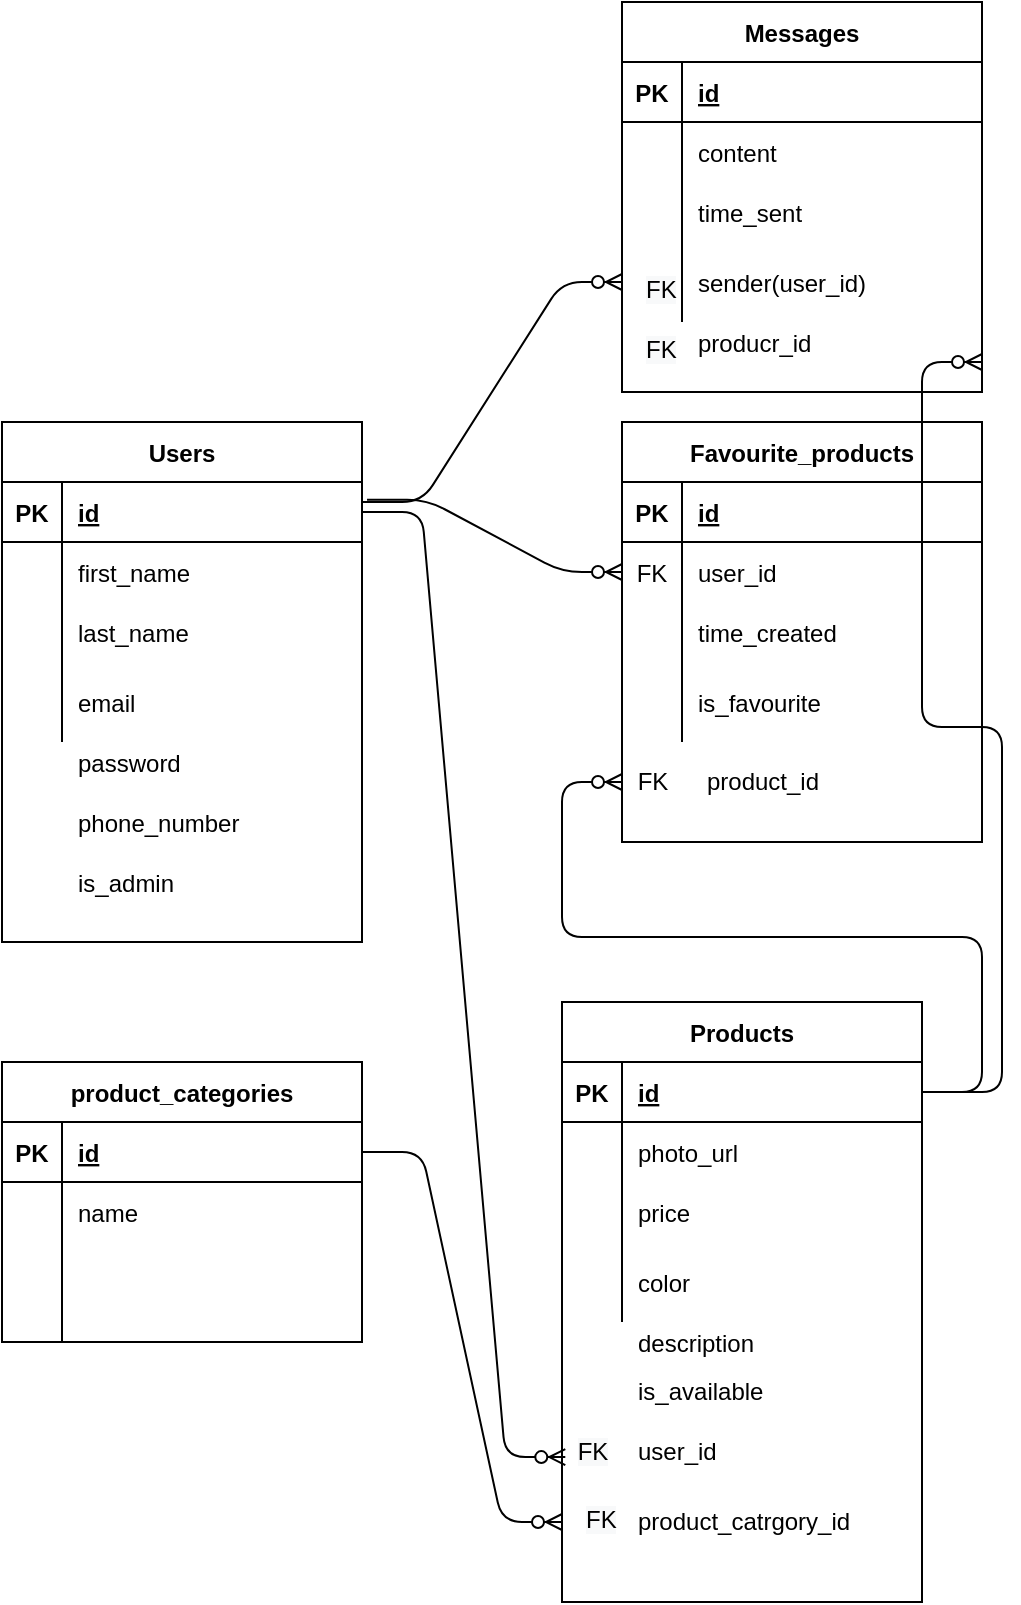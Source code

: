 <mxfile version="14.1.9" type="github">
  <diagram id="1ZklcTyvzq-tHaEStVOn" name="Page-1">
    <mxGraphModel dx="1635" dy="2078" grid="1" gridSize="10" guides="1" tooltips="1" connect="1" arrows="1" fold="1" page="1" pageScale="1" pageWidth="827" pageHeight="1169" math="0" shadow="0">
      <root>
        <mxCell id="0" />
        <mxCell id="1" parent="0" />
        <mxCell id="G-emduMKIzb_bS8kEKGs-1" value="Users" style="shape=table;startSize=30;container=1;collapsible=1;childLayout=tableLayout;fixedRows=1;rowLines=0;fontStyle=1;align=center;resizeLast=1;" parent="1" vertex="1">
          <mxGeometry x="50" y="50" width="180" height="260" as="geometry" />
        </mxCell>
        <mxCell id="G-emduMKIzb_bS8kEKGs-2" value="" style="shape=partialRectangle;collapsible=0;dropTarget=0;pointerEvents=0;fillColor=none;top=0;left=0;bottom=1;right=0;points=[[0,0.5],[1,0.5]];portConstraint=eastwest;" parent="G-emduMKIzb_bS8kEKGs-1" vertex="1">
          <mxGeometry y="30" width="180" height="30" as="geometry" />
        </mxCell>
        <mxCell id="G-emduMKIzb_bS8kEKGs-3" value="PK" style="shape=partialRectangle;connectable=0;fillColor=none;top=0;left=0;bottom=0;right=0;fontStyle=1;overflow=hidden;" parent="G-emduMKIzb_bS8kEKGs-2" vertex="1">
          <mxGeometry width="30" height="30" as="geometry" />
        </mxCell>
        <mxCell id="G-emduMKIzb_bS8kEKGs-4" value="id" style="shape=partialRectangle;connectable=0;fillColor=none;top=0;left=0;bottom=0;right=0;align=left;spacingLeft=6;fontStyle=5;overflow=hidden;" parent="G-emduMKIzb_bS8kEKGs-2" vertex="1">
          <mxGeometry x="30" width="150" height="30" as="geometry" />
        </mxCell>
        <mxCell id="G-emduMKIzb_bS8kEKGs-5" value="" style="shape=partialRectangle;collapsible=0;dropTarget=0;pointerEvents=0;fillColor=none;top=0;left=0;bottom=0;right=0;points=[[0,0.5],[1,0.5]];portConstraint=eastwest;" parent="G-emduMKIzb_bS8kEKGs-1" vertex="1">
          <mxGeometry y="60" width="180" height="30" as="geometry" />
        </mxCell>
        <mxCell id="G-emduMKIzb_bS8kEKGs-6" value="" style="shape=partialRectangle;connectable=0;fillColor=none;top=0;left=0;bottom=0;right=0;editable=1;overflow=hidden;" parent="G-emduMKIzb_bS8kEKGs-5" vertex="1">
          <mxGeometry width="30" height="30" as="geometry" />
        </mxCell>
        <mxCell id="G-emduMKIzb_bS8kEKGs-7" value="first_name" style="shape=partialRectangle;connectable=0;fillColor=none;top=0;left=0;bottom=0;right=0;align=left;spacingLeft=6;overflow=hidden;" parent="G-emduMKIzb_bS8kEKGs-5" vertex="1">
          <mxGeometry x="30" width="150" height="30" as="geometry" />
        </mxCell>
        <mxCell id="G-emduMKIzb_bS8kEKGs-8" value="" style="shape=partialRectangle;collapsible=0;dropTarget=0;pointerEvents=0;fillColor=none;top=0;left=0;bottom=0;right=0;points=[[0,0.5],[1,0.5]];portConstraint=eastwest;" parent="G-emduMKIzb_bS8kEKGs-1" vertex="1">
          <mxGeometry y="90" width="180" height="30" as="geometry" />
        </mxCell>
        <mxCell id="G-emduMKIzb_bS8kEKGs-9" value="" style="shape=partialRectangle;connectable=0;fillColor=none;top=0;left=0;bottom=0;right=0;editable=1;overflow=hidden;" parent="G-emduMKIzb_bS8kEKGs-8" vertex="1">
          <mxGeometry width="30" height="30" as="geometry" />
        </mxCell>
        <mxCell id="G-emduMKIzb_bS8kEKGs-10" value="last_name" style="shape=partialRectangle;connectable=0;fillColor=none;top=0;left=0;bottom=0;right=0;align=left;spacingLeft=6;overflow=hidden;" parent="G-emduMKIzb_bS8kEKGs-8" vertex="1">
          <mxGeometry x="30" width="150" height="30" as="geometry" />
        </mxCell>
        <mxCell id="G-emduMKIzb_bS8kEKGs-11" value="" style="shape=partialRectangle;collapsible=0;dropTarget=0;pointerEvents=0;fillColor=none;top=0;left=0;bottom=0;right=0;points=[[0,0.5],[1,0.5]];portConstraint=eastwest;" parent="G-emduMKIzb_bS8kEKGs-1" vertex="1">
          <mxGeometry y="120" width="180" height="40" as="geometry" />
        </mxCell>
        <mxCell id="G-emduMKIzb_bS8kEKGs-12" value="" style="shape=partialRectangle;connectable=0;fillColor=none;top=0;left=0;bottom=0;right=0;editable=1;overflow=hidden;" parent="G-emduMKIzb_bS8kEKGs-11" vertex="1">
          <mxGeometry width="30" height="40" as="geometry" />
        </mxCell>
        <mxCell id="G-emduMKIzb_bS8kEKGs-13" value="email" style="shape=partialRectangle;connectable=0;fillColor=none;top=0;left=0;bottom=0;right=0;align=left;spacingLeft=6;overflow=hidden;" parent="G-emduMKIzb_bS8kEKGs-11" vertex="1">
          <mxGeometry x="30" width="150" height="40" as="geometry" />
        </mxCell>
        <mxCell id="G-emduMKIzb_bS8kEKGs-38" value="password" style="shape=partialRectangle;connectable=0;fillColor=none;top=0;left=0;bottom=0;right=0;align=left;spacingLeft=6;overflow=hidden;" parent="1" vertex="1">
          <mxGeometry x="80" y="200" width="150" height="40" as="geometry" />
        </mxCell>
        <mxCell id="G-emduMKIzb_bS8kEKGs-39" value="phone_number" style="shape=partialRectangle;connectable=0;fillColor=none;top=0;left=0;bottom=0;right=0;align=left;spacingLeft=6;overflow=hidden;" parent="1" vertex="1">
          <mxGeometry x="80" y="230" width="150" height="40" as="geometry" />
        </mxCell>
        <mxCell id="G-emduMKIzb_bS8kEKGs-40" value="is_admin" style="shape=partialRectangle;connectable=0;fillColor=none;top=0;left=0;bottom=0;right=0;align=left;spacingLeft=6;overflow=hidden;" parent="1" vertex="1">
          <mxGeometry x="80" y="260" width="150" height="40" as="geometry" />
        </mxCell>
        <mxCell id="G-emduMKIzb_bS8kEKGs-41" value="Favourite_products" style="shape=table;startSize=30;container=1;collapsible=1;childLayout=tableLayout;fixedRows=1;rowLines=0;fontStyle=1;align=center;resizeLast=1;" parent="1" vertex="1">
          <mxGeometry x="360" y="50" width="180" height="210" as="geometry" />
        </mxCell>
        <mxCell id="G-emduMKIzb_bS8kEKGs-42" value="" style="shape=partialRectangle;collapsible=0;dropTarget=0;pointerEvents=0;fillColor=none;top=0;left=0;bottom=1;right=0;points=[[0,0.5],[1,0.5]];portConstraint=eastwest;" parent="G-emduMKIzb_bS8kEKGs-41" vertex="1">
          <mxGeometry y="30" width="180" height="30" as="geometry" />
        </mxCell>
        <mxCell id="G-emduMKIzb_bS8kEKGs-43" value="PK" style="shape=partialRectangle;connectable=0;fillColor=none;top=0;left=0;bottom=0;right=0;fontStyle=1;overflow=hidden;" parent="G-emduMKIzb_bS8kEKGs-42" vertex="1">
          <mxGeometry width="30" height="30" as="geometry" />
        </mxCell>
        <mxCell id="G-emduMKIzb_bS8kEKGs-44" value="id" style="shape=partialRectangle;connectable=0;fillColor=none;top=0;left=0;bottom=0;right=0;align=left;spacingLeft=6;fontStyle=5;overflow=hidden;" parent="G-emduMKIzb_bS8kEKGs-42" vertex="1">
          <mxGeometry x="30" width="150" height="30" as="geometry" />
        </mxCell>
        <mxCell id="G-emduMKIzb_bS8kEKGs-45" value="" style="shape=partialRectangle;collapsible=0;dropTarget=0;pointerEvents=0;fillColor=none;top=0;left=0;bottom=0;right=0;points=[[0,0.5],[1,0.5]];portConstraint=eastwest;" parent="G-emduMKIzb_bS8kEKGs-41" vertex="1">
          <mxGeometry y="60" width="180" height="30" as="geometry" />
        </mxCell>
        <mxCell id="G-emduMKIzb_bS8kEKGs-46" value="FK" style="shape=partialRectangle;connectable=0;fillColor=none;top=0;left=0;bottom=0;right=0;editable=1;overflow=hidden;" parent="G-emduMKIzb_bS8kEKGs-45" vertex="1">
          <mxGeometry width="30" height="30" as="geometry" />
        </mxCell>
        <mxCell id="G-emduMKIzb_bS8kEKGs-47" value="user_id" style="shape=partialRectangle;connectable=0;fillColor=none;top=0;left=0;bottom=0;right=0;align=left;spacingLeft=6;overflow=hidden;" parent="G-emduMKIzb_bS8kEKGs-45" vertex="1">
          <mxGeometry x="30" width="150" height="30" as="geometry" />
        </mxCell>
        <mxCell id="G-emduMKIzb_bS8kEKGs-48" value="" style="shape=partialRectangle;collapsible=0;dropTarget=0;pointerEvents=0;fillColor=none;top=0;left=0;bottom=0;right=0;points=[[0,0.5],[1,0.5]];portConstraint=eastwest;" parent="G-emduMKIzb_bS8kEKGs-41" vertex="1">
          <mxGeometry y="90" width="180" height="30" as="geometry" />
        </mxCell>
        <mxCell id="G-emduMKIzb_bS8kEKGs-49" value="" style="shape=partialRectangle;connectable=0;fillColor=none;top=0;left=0;bottom=0;right=0;editable=1;overflow=hidden;" parent="G-emduMKIzb_bS8kEKGs-48" vertex="1">
          <mxGeometry width="30" height="30" as="geometry" />
        </mxCell>
        <mxCell id="G-emduMKIzb_bS8kEKGs-50" value="time_created" style="shape=partialRectangle;connectable=0;fillColor=none;top=0;left=0;bottom=0;right=0;align=left;spacingLeft=6;overflow=hidden;" parent="G-emduMKIzb_bS8kEKGs-48" vertex="1">
          <mxGeometry x="30" width="150" height="30" as="geometry" />
        </mxCell>
        <mxCell id="G-emduMKIzb_bS8kEKGs-51" value="" style="shape=partialRectangle;collapsible=0;dropTarget=0;pointerEvents=0;fillColor=none;top=0;left=0;bottom=0;right=0;points=[[0,0.5],[1,0.5]];portConstraint=eastwest;" parent="G-emduMKIzb_bS8kEKGs-41" vertex="1">
          <mxGeometry y="120" width="180" height="40" as="geometry" />
        </mxCell>
        <mxCell id="G-emduMKIzb_bS8kEKGs-52" value="" style="shape=partialRectangle;connectable=0;fillColor=none;top=0;left=0;bottom=0;right=0;editable=1;overflow=hidden;" parent="G-emduMKIzb_bS8kEKGs-51" vertex="1">
          <mxGeometry width="30" height="40" as="geometry" />
        </mxCell>
        <mxCell id="G-emduMKIzb_bS8kEKGs-53" value="is_favourite" style="shape=partialRectangle;connectable=0;fillColor=none;top=0;left=0;bottom=0;right=0;align=left;spacingLeft=6;overflow=hidden;" parent="G-emduMKIzb_bS8kEKGs-51" vertex="1">
          <mxGeometry x="30" width="150" height="40" as="geometry" />
        </mxCell>
        <mxCell id="G-emduMKIzb_bS8kEKGs-54" value="Products" style="shape=table;startSize=30;container=1;collapsible=1;childLayout=tableLayout;fixedRows=1;rowLines=0;fontStyle=1;align=center;resizeLast=1;" parent="1" vertex="1">
          <mxGeometry x="330" y="340" width="180" height="300" as="geometry" />
        </mxCell>
        <mxCell id="G-emduMKIzb_bS8kEKGs-55" value="" style="shape=partialRectangle;collapsible=0;dropTarget=0;pointerEvents=0;fillColor=none;top=0;left=0;bottom=1;right=0;points=[[0,0.5],[1,0.5]];portConstraint=eastwest;" parent="G-emduMKIzb_bS8kEKGs-54" vertex="1">
          <mxGeometry y="30" width="180" height="30" as="geometry" />
        </mxCell>
        <mxCell id="G-emduMKIzb_bS8kEKGs-56" value="PK" style="shape=partialRectangle;connectable=0;fillColor=none;top=0;left=0;bottom=0;right=0;fontStyle=1;overflow=hidden;" parent="G-emduMKIzb_bS8kEKGs-55" vertex="1">
          <mxGeometry width="30" height="30" as="geometry" />
        </mxCell>
        <mxCell id="G-emduMKIzb_bS8kEKGs-57" value="id" style="shape=partialRectangle;connectable=0;fillColor=none;top=0;left=0;bottom=0;right=0;align=left;spacingLeft=6;fontStyle=5;overflow=hidden;" parent="G-emduMKIzb_bS8kEKGs-55" vertex="1">
          <mxGeometry x="30" width="150" height="30" as="geometry" />
        </mxCell>
        <mxCell id="G-emduMKIzb_bS8kEKGs-58" value="" style="shape=partialRectangle;collapsible=0;dropTarget=0;pointerEvents=0;fillColor=none;top=0;left=0;bottom=0;right=0;points=[[0,0.5],[1,0.5]];portConstraint=eastwest;" parent="G-emduMKIzb_bS8kEKGs-54" vertex="1">
          <mxGeometry y="60" width="180" height="30" as="geometry" />
        </mxCell>
        <mxCell id="G-emduMKIzb_bS8kEKGs-59" value="" style="shape=partialRectangle;connectable=0;fillColor=none;top=0;left=0;bottom=0;right=0;editable=1;overflow=hidden;" parent="G-emduMKIzb_bS8kEKGs-58" vertex="1">
          <mxGeometry width="30" height="30" as="geometry" />
        </mxCell>
        <mxCell id="G-emduMKIzb_bS8kEKGs-60" value="photo_url" style="shape=partialRectangle;connectable=0;fillColor=none;top=0;left=0;bottom=0;right=0;align=left;spacingLeft=6;overflow=hidden;" parent="G-emduMKIzb_bS8kEKGs-58" vertex="1">
          <mxGeometry x="30" width="150" height="30" as="geometry" />
        </mxCell>
        <mxCell id="G-emduMKIzb_bS8kEKGs-61" value="" style="shape=partialRectangle;collapsible=0;dropTarget=0;pointerEvents=0;fillColor=none;top=0;left=0;bottom=0;right=0;points=[[0,0.5],[1,0.5]];portConstraint=eastwest;" parent="G-emduMKIzb_bS8kEKGs-54" vertex="1">
          <mxGeometry y="90" width="180" height="30" as="geometry" />
        </mxCell>
        <mxCell id="G-emduMKIzb_bS8kEKGs-62" value="" style="shape=partialRectangle;connectable=0;fillColor=none;top=0;left=0;bottom=0;right=0;editable=1;overflow=hidden;" parent="G-emduMKIzb_bS8kEKGs-61" vertex="1">
          <mxGeometry width="30" height="30" as="geometry" />
        </mxCell>
        <mxCell id="G-emduMKIzb_bS8kEKGs-63" value="price" style="shape=partialRectangle;connectable=0;fillColor=none;top=0;left=0;bottom=0;right=0;align=left;spacingLeft=6;overflow=hidden;" parent="G-emduMKIzb_bS8kEKGs-61" vertex="1">
          <mxGeometry x="30" width="150" height="30" as="geometry" />
        </mxCell>
        <mxCell id="G-emduMKIzb_bS8kEKGs-64" value="" style="shape=partialRectangle;collapsible=0;dropTarget=0;pointerEvents=0;fillColor=none;top=0;left=0;bottom=0;right=0;points=[[0,0.5],[1,0.5]];portConstraint=eastwest;" parent="G-emduMKIzb_bS8kEKGs-54" vertex="1">
          <mxGeometry y="120" width="180" height="40" as="geometry" />
        </mxCell>
        <mxCell id="G-emduMKIzb_bS8kEKGs-65" value="" style="shape=partialRectangle;connectable=0;fillColor=none;top=0;left=0;bottom=0;right=0;editable=1;overflow=hidden;" parent="G-emduMKIzb_bS8kEKGs-64" vertex="1">
          <mxGeometry width="30" height="40" as="geometry" />
        </mxCell>
        <mxCell id="G-emduMKIzb_bS8kEKGs-66" value="color" style="shape=partialRectangle;connectable=0;fillColor=none;top=0;left=0;bottom=0;right=0;align=left;spacingLeft=6;overflow=hidden;" parent="G-emduMKIzb_bS8kEKGs-64" vertex="1">
          <mxGeometry x="30" width="150" height="40" as="geometry" />
        </mxCell>
        <mxCell id="G-emduMKIzb_bS8kEKGs-67" value="Messages" style="shape=table;startSize=30;container=1;collapsible=1;childLayout=tableLayout;fixedRows=1;rowLines=0;fontStyle=1;align=center;resizeLast=1;" parent="1" vertex="1">
          <mxGeometry x="360" y="-160" width="180" height="195" as="geometry" />
        </mxCell>
        <mxCell id="G-emduMKIzb_bS8kEKGs-68" value="" style="shape=partialRectangle;collapsible=0;dropTarget=0;pointerEvents=0;fillColor=none;top=0;left=0;bottom=1;right=0;points=[[0,0.5],[1,0.5]];portConstraint=eastwest;" parent="G-emduMKIzb_bS8kEKGs-67" vertex="1">
          <mxGeometry y="30" width="180" height="30" as="geometry" />
        </mxCell>
        <mxCell id="G-emduMKIzb_bS8kEKGs-69" value="PK" style="shape=partialRectangle;connectable=0;fillColor=none;top=0;left=0;bottom=0;right=0;fontStyle=1;overflow=hidden;" parent="G-emduMKIzb_bS8kEKGs-68" vertex="1">
          <mxGeometry width="30" height="30" as="geometry" />
        </mxCell>
        <mxCell id="G-emduMKIzb_bS8kEKGs-70" value="id" style="shape=partialRectangle;connectable=0;fillColor=none;top=0;left=0;bottom=0;right=0;align=left;spacingLeft=6;fontStyle=5;overflow=hidden;" parent="G-emduMKIzb_bS8kEKGs-68" vertex="1">
          <mxGeometry x="30" width="150" height="30" as="geometry" />
        </mxCell>
        <mxCell id="G-emduMKIzb_bS8kEKGs-71" value="" style="shape=partialRectangle;collapsible=0;dropTarget=0;pointerEvents=0;fillColor=none;top=0;left=0;bottom=0;right=0;points=[[0,0.5],[1,0.5]];portConstraint=eastwest;" parent="G-emduMKIzb_bS8kEKGs-67" vertex="1">
          <mxGeometry y="60" width="180" height="30" as="geometry" />
        </mxCell>
        <mxCell id="G-emduMKIzb_bS8kEKGs-72" value="" style="shape=partialRectangle;connectable=0;fillColor=none;top=0;left=0;bottom=0;right=0;editable=1;overflow=hidden;" parent="G-emduMKIzb_bS8kEKGs-71" vertex="1">
          <mxGeometry width="30" height="30" as="geometry" />
        </mxCell>
        <mxCell id="G-emduMKIzb_bS8kEKGs-73" value="content" style="shape=partialRectangle;connectable=0;fillColor=none;top=0;left=0;bottom=0;right=0;align=left;spacingLeft=6;overflow=hidden;" parent="G-emduMKIzb_bS8kEKGs-71" vertex="1">
          <mxGeometry x="30" width="150" height="30" as="geometry" />
        </mxCell>
        <mxCell id="G-emduMKIzb_bS8kEKGs-74" value="" style="shape=partialRectangle;collapsible=0;dropTarget=0;pointerEvents=0;fillColor=none;top=0;left=0;bottom=0;right=0;points=[[0,0.5],[1,0.5]];portConstraint=eastwest;" parent="G-emduMKIzb_bS8kEKGs-67" vertex="1">
          <mxGeometry y="90" width="180" height="30" as="geometry" />
        </mxCell>
        <mxCell id="G-emduMKIzb_bS8kEKGs-75" value="" style="shape=partialRectangle;connectable=0;fillColor=none;top=0;left=0;bottom=0;right=0;editable=1;overflow=hidden;" parent="G-emduMKIzb_bS8kEKGs-74" vertex="1">
          <mxGeometry width="30" height="30" as="geometry" />
        </mxCell>
        <mxCell id="G-emduMKIzb_bS8kEKGs-76" value="time_sent" style="shape=partialRectangle;connectable=0;fillColor=none;top=0;left=0;bottom=0;right=0;align=left;spacingLeft=6;overflow=hidden;" parent="G-emduMKIzb_bS8kEKGs-74" vertex="1">
          <mxGeometry x="30" width="150" height="30" as="geometry" />
        </mxCell>
        <mxCell id="G-emduMKIzb_bS8kEKGs-77" value="" style="shape=partialRectangle;collapsible=0;dropTarget=0;pointerEvents=0;fillColor=none;top=0;left=0;bottom=0;right=0;points=[[0,0.5],[1,0.5]];portConstraint=eastwest;" parent="G-emduMKIzb_bS8kEKGs-67" vertex="1">
          <mxGeometry y="120" width="180" height="40" as="geometry" />
        </mxCell>
        <mxCell id="G-emduMKIzb_bS8kEKGs-78" value="" style="shape=partialRectangle;connectable=0;fillColor=none;top=0;left=0;bottom=0;right=0;editable=1;overflow=hidden;" parent="G-emduMKIzb_bS8kEKGs-77" vertex="1">
          <mxGeometry width="30" height="40" as="geometry" />
        </mxCell>
        <mxCell id="G-emduMKIzb_bS8kEKGs-79" value="sender(user_id)" style="shape=partialRectangle;connectable=0;fillColor=none;top=0;left=0;bottom=0;right=0;align=left;spacingLeft=6;overflow=hidden;" parent="G-emduMKIzb_bS8kEKGs-77" vertex="1">
          <mxGeometry x="30" width="150" height="40" as="geometry" />
        </mxCell>
        <mxCell id="G-emduMKIzb_bS8kEKGs-81" value="product_categories" style="shape=table;startSize=30;container=1;collapsible=1;childLayout=tableLayout;fixedRows=1;rowLines=0;fontStyle=1;align=center;resizeLast=1;" parent="1" vertex="1">
          <mxGeometry x="50" y="370" width="180" height="140" as="geometry" />
        </mxCell>
        <mxCell id="G-emduMKIzb_bS8kEKGs-82" value="" style="shape=partialRectangle;collapsible=0;dropTarget=0;pointerEvents=0;fillColor=none;top=0;left=0;bottom=1;right=0;points=[[0,0.5],[1,0.5]];portConstraint=eastwest;" parent="G-emduMKIzb_bS8kEKGs-81" vertex="1">
          <mxGeometry y="30" width="180" height="30" as="geometry" />
        </mxCell>
        <mxCell id="G-emduMKIzb_bS8kEKGs-83" value="PK" style="shape=partialRectangle;connectable=0;fillColor=none;top=0;left=0;bottom=0;right=0;fontStyle=1;overflow=hidden;" parent="G-emduMKIzb_bS8kEKGs-82" vertex="1">
          <mxGeometry width="30" height="30" as="geometry" />
        </mxCell>
        <mxCell id="G-emduMKIzb_bS8kEKGs-84" value="id" style="shape=partialRectangle;connectable=0;fillColor=none;top=0;left=0;bottom=0;right=0;align=left;spacingLeft=6;fontStyle=5;overflow=hidden;" parent="G-emduMKIzb_bS8kEKGs-82" vertex="1">
          <mxGeometry x="30" width="150" height="30" as="geometry" />
        </mxCell>
        <mxCell id="G-emduMKIzb_bS8kEKGs-85" value="" style="shape=partialRectangle;collapsible=0;dropTarget=0;pointerEvents=0;fillColor=none;top=0;left=0;bottom=0;right=0;points=[[0,0.5],[1,0.5]];portConstraint=eastwest;" parent="G-emduMKIzb_bS8kEKGs-81" vertex="1">
          <mxGeometry y="60" width="180" height="30" as="geometry" />
        </mxCell>
        <mxCell id="G-emduMKIzb_bS8kEKGs-86" value="" style="shape=partialRectangle;connectable=0;fillColor=none;top=0;left=0;bottom=0;right=0;editable=1;overflow=hidden;" parent="G-emduMKIzb_bS8kEKGs-85" vertex="1">
          <mxGeometry width="30" height="30" as="geometry" />
        </mxCell>
        <mxCell id="G-emduMKIzb_bS8kEKGs-87" value="name" style="shape=partialRectangle;connectable=0;fillColor=none;top=0;left=0;bottom=0;right=0;align=left;spacingLeft=6;overflow=hidden;" parent="G-emduMKIzb_bS8kEKGs-85" vertex="1">
          <mxGeometry x="30" width="150" height="30" as="geometry" />
        </mxCell>
        <mxCell id="G-emduMKIzb_bS8kEKGs-88" value="" style="shape=partialRectangle;collapsible=0;dropTarget=0;pointerEvents=0;fillColor=none;top=0;left=0;bottom=0;right=0;points=[[0,0.5],[1,0.5]];portConstraint=eastwest;" parent="G-emduMKIzb_bS8kEKGs-81" vertex="1">
          <mxGeometry y="90" width="180" height="30" as="geometry" />
        </mxCell>
        <mxCell id="G-emduMKIzb_bS8kEKGs-89" value="" style="shape=partialRectangle;connectable=0;fillColor=none;top=0;left=0;bottom=0;right=0;editable=1;overflow=hidden;" parent="G-emduMKIzb_bS8kEKGs-88" vertex="1">
          <mxGeometry width="30" height="30" as="geometry" />
        </mxCell>
        <mxCell id="G-emduMKIzb_bS8kEKGs-90" value="" style="shape=partialRectangle;connectable=0;fillColor=none;top=0;left=0;bottom=0;right=0;align=left;spacingLeft=6;overflow=hidden;" parent="G-emduMKIzb_bS8kEKGs-88" vertex="1">
          <mxGeometry x="30" width="150" height="30" as="geometry" />
        </mxCell>
        <mxCell id="G-emduMKIzb_bS8kEKGs-91" value="" style="shape=partialRectangle;collapsible=0;dropTarget=0;pointerEvents=0;fillColor=none;top=0;left=0;bottom=0;right=0;points=[[0,0.5],[1,0.5]];portConstraint=eastwest;" parent="G-emduMKIzb_bS8kEKGs-81" vertex="1">
          <mxGeometry y="120" width="180" height="20" as="geometry" />
        </mxCell>
        <mxCell id="G-emduMKIzb_bS8kEKGs-92" value="" style="shape=partialRectangle;connectable=0;fillColor=none;top=0;left=0;bottom=0;right=0;editable=1;overflow=hidden;" parent="G-emduMKIzb_bS8kEKGs-91" vertex="1">
          <mxGeometry width="30" height="20" as="geometry" />
        </mxCell>
        <mxCell id="G-emduMKIzb_bS8kEKGs-93" value="" style="shape=partialRectangle;connectable=0;fillColor=none;top=0;left=0;bottom=0;right=0;align=left;spacingLeft=6;overflow=hidden;" parent="G-emduMKIzb_bS8kEKGs-91" vertex="1">
          <mxGeometry x="30" width="150" height="20" as="geometry" />
        </mxCell>
        <mxCell id="G-emduMKIzb_bS8kEKGs-94" value="" style="edgeStyle=entityRelationEdgeStyle;fontSize=12;html=1;endArrow=ERzeroToMany;endFill=1;entryX=0;entryY=0.5;entryDx=0;entryDy=0;exitX=1.014;exitY=0.297;exitDx=0;exitDy=0;exitPerimeter=0;" parent="1" source="G-emduMKIzb_bS8kEKGs-2" target="G-emduMKIzb_bS8kEKGs-45" edge="1">
          <mxGeometry width="100" height="100" relative="1" as="geometry">
            <mxPoint x="230" y="100" as="sourcePoint" />
            <mxPoint x="350" y="130" as="targetPoint" />
          </mxGeometry>
        </mxCell>
        <mxCell id="G-emduMKIzb_bS8kEKGs-95" value="&lt;span style=&quot;text-align: left&quot;&gt;product_id&lt;/span&gt;" style="text;html=1;align=center;verticalAlign=middle;resizable=0;points=[];autosize=1;" parent="1" vertex="1">
          <mxGeometry x="395" y="220" width="70" height="20" as="geometry" />
        </mxCell>
        <mxCell id="G-emduMKIzb_bS8kEKGs-96" value="" style="edgeStyle=entityRelationEdgeStyle;fontSize=12;html=1;endArrow=ERzeroToMany;endFill=1;exitX=1;exitY=0.5;exitDx=0;exitDy=0;" parent="1" source="G-emduMKIzb_bS8kEKGs-55" edge="1">
          <mxGeometry width="100" height="100" relative="1" as="geometry">
            <mxPoint x="470" y="340" as="sourcePoint" />
            <mxPoint x="360" y="230" as="targetPoint" />
          </mxGeometry>
        </mxCell>
        <mxCell id="G-emduMKIzb_bS8kEKGs-99" value="FK" style="text;html=1;align=center;verticalAlign=middle;resizable=0;points=[];autosize=1;" parent="1" vertex="1">
          <mxGeometry x="360" y="220" width="30" height="20" as="geometry" />
        </mxCell>
        <mxCell id="G-emduMKIzb_bS8kEKGs-100" value="is_available" style="shape=partialRectangle;html=1;whiteSpace=wrap;connectable=0;fillColor=none;top=0;left=0;bottom=0;right=0;align=left;spacingLeft=6;overflow=hidden;" parent="1" vertex="1">
          <mxGeometry x="360" y="520" width="140" height="30" as="geometry" />
        </mxCell>
        <mxCell id="G-emduMKIzb_bS8kEKGs-101" value="user_id" style="shape=partialRectangle;html=1;whiteSpace=wrap;connectable=0;fillColor=none;top=0;left=0;bottom=0;right=0;align=left;spacingLeft=6;overflow=hidden;" parent="1" vertex="1">
          <mxGeometry x="360" y="550" width="140" height="30" as="geometry" />
        </mxCell>
        <mxCell id="G-emduMKIzb_bS8kEKGs-102" value="product_catrgory_id" style="shape=partialRectangle;html=1;whiteSpace=wrap;connectable=0;fillColor=none;top=0;left=0;bottom=0;right=0;align=left;spacingLeft=6;overflow=hidden;" parent="1" vertex="1">
          <mxGeometry x="360" y="585" width="140" height="30" as="geometry" />
        </mxCell>
        <mxCell id="G-emduMKIzb_bS8kEKGs-103" value="&lt;meta charset=&quot;utf-8&quot;&gt;&lt;span style=&quot;color: rgb(0, 0, 0); font-family: helvetica; font-size: 12px; font-style: normal; font-weight: 400; letter-spacing: normal; text-align: center; text-indent: 0px; text-transform: none; word-spacing: 0px; background-color: rgb(248, 249, 250); display: inline; float: none;&quot;&gt;FK&lt;/span&gt;" style="text;html=1;align=center;verticalAlign=middle;resizable=0;points=[];autosize=1;" parent="1" vertex="1">
          <mxGeometry x="330" y="555" width="30" height="20" as="geometry" />
        </mxCell>
        <mxCell id="G-emduMKIzb_bS8kEKGs-104" value="&lt;meta charset=&quot;utf-8&quot;&gt;&lt;span style=&quot;color: rgb(0, 0, 0); font-family: helvetica; font-size: 12px; font-style: normal; font-weight: 400; letter-spacing: normal; text-align: center; text-indent: 0px; text-transform: none; word-spacing: 0px; background-color: rgb(248, 249, 250); display: inline; float: none;&quot;&gt;FK&lt;/span&gt;" style="text;whiteSpace=wrap;html=1;" parent="1" vertex="1">
          <mxGeometry x="340" y="585" width="40" height="30" as="geometry" />
        </mxCell>
        <mxCell id="G-emduMKIzb_bS8kEKGs-106" value="" style="edgeStyle=entityRelationEdgeStyle;fontSize=12;html=1;endArrow=ERzeroToMany;endFill=1;exitX=1;exitY=0.5;exitDx=0;exitDy=0;" parent="1" source="G-emduMKIzb_bS8kEKGs-82" edge="1">
          <mxGeometry width="100" height="100" relative="1" as="geometry">
            <mxPoint x="200" y="610" as="sourcePoint" />
            <mxPoint x="330" y="600" as="targetPoint" />
          </mxGeometry>
        </mxCell>
        <mxCell id="G-emduMKIzb_bS8kEKGs-107" value="" style="edgeStyle=entityRelationEdgeStyle;fontSize=12;html=1;endArrow=ERzeroToMany;endFill=1;exitX=1;exitY=0.5;exitDx=0;exitDy=0;entryX=0.055;entryY=0.627;entryDx=0;entryDy=0;entryPerimeter=0;" parent="1" source="G-emduMKIzb_bS8kEKGs-2" target="G-emduMKIzb_bS8kEKGs-103" edge="1">
          <mxGeometry width="100" height="100" relative="1" as="geometry">
            <mxPoint x="220" y="260" as="sourcePoint" />
            <mxPoint x="320" y="549" as="targetPoint" />
          </mxGeometry>
        </mxCell>
        <mxCell id="G-emduMKIzb_bS8kEKGs-109" value="" style="edgeStyle=entityRelationEdgeStyle;fontSize=12;html=1;endArrow=ERzeroToMany;endFill=1;" parent="1" target="G-emduMKIzb_bS8kEKGs-77" edge="1">
          <mxGeometry width="100" height="100" relative="1" as="geometry">
            <mxPoint x="230" y="90" as="sourcePoint" />
            <mxPoint x="530" y="-20" as="targetPoint" />
          </mxGeometry>
        </mxCell>
        <mxCell id="G-emduMKIzb_bS8kEKGs-110" value="&lt;meta charset=&quot;utf-8&quot;&gt;&lt;span style=&quot;color: rgb(0, 0, 0); font-family: helvetica; font-size: 12px; font-style: normal; font-weight: 400; letter-spacing: normal; text-align: center; text-indent: 0px; text-transform: none; word-spacing: 0px; background-color: rgb(248, 249, 250); display: inline; float: none;&quot;&gt;FK&lt;/span&gt;" style="text;whiteSpace=wrap;html=1;" parent="1" vertex="1">
          <mxGeometry x="370" y="-30" width="40" height="30" as="geometry" />
        </mxCell>
        <mxCell id="JWSpnDQrq--dWhz68B84-2" value="&lt;meta charset=&quot;utf-8&quot;&gt;&lt;span style=&quot;color: rgb(0, 0, 0); font-family: helvetica; font-size: 12px; font-style: normal; font-weight: 400; letter-spacing: normal; text-align: center; text-indent: 0px; text-transform: none; word-spacing: 0px; background-color: rgb(248, 249, 250); display: inline; float: none;&quot;&gt;FK&lt;/span&gt;" style="text;whiteSpace=wrap;html=1;" vertex="1" parent="1">
          <mxGeometry x="370" width="40" height="30" as="geometry" />
        </mxCell>
        <mxCell id="JWSpnDQrq--dWhz68B84-3" value="producr_id" style="shape=partialRectangle;connectable=0;fillColor=none;top=0;left=0;bottom=0;right=0;align=left;spacingLeft=6;overflow=hidden;" vertex="1" parent="1">
          <mxGeometry x="390" y="-10" width="150" height="40" as="geometry" />
        </mxCell>
        <mxCell id="JWSpnDQrq--dWhz68B84-4" value="" style="edgeStyle=entityRelationEdgeStyle;fontSize=12;html=1;endArrow=ERzeroToMany;endFill=1;" edge="1" parent="1">
          <mxGeometry width="100" height="100" relative="1" as="geometry">
            <mxPoint x="520" y="385" as="sourcePoint" />
            <mxPoint x="540" y="20" as="targetPoint" />
          </mxGeometry>
        </mxCell>
        <mxCell id="JWSpnDQrq--dWhz68B84-6" value="description" style="shape=partialRectangle;connectable=0;fillColor=none;top=0;left=0;bottom=0;right=0;align=left;spacingLeft=6;overflow=hidden;" vertex="1" parent="1">
          <mxGeometry x="360" y="490" width="150" height="40" as="geometry" />
        </mxCell>
      </root>
    </mxGraphModel>
  </diagram>
</mxfile>
